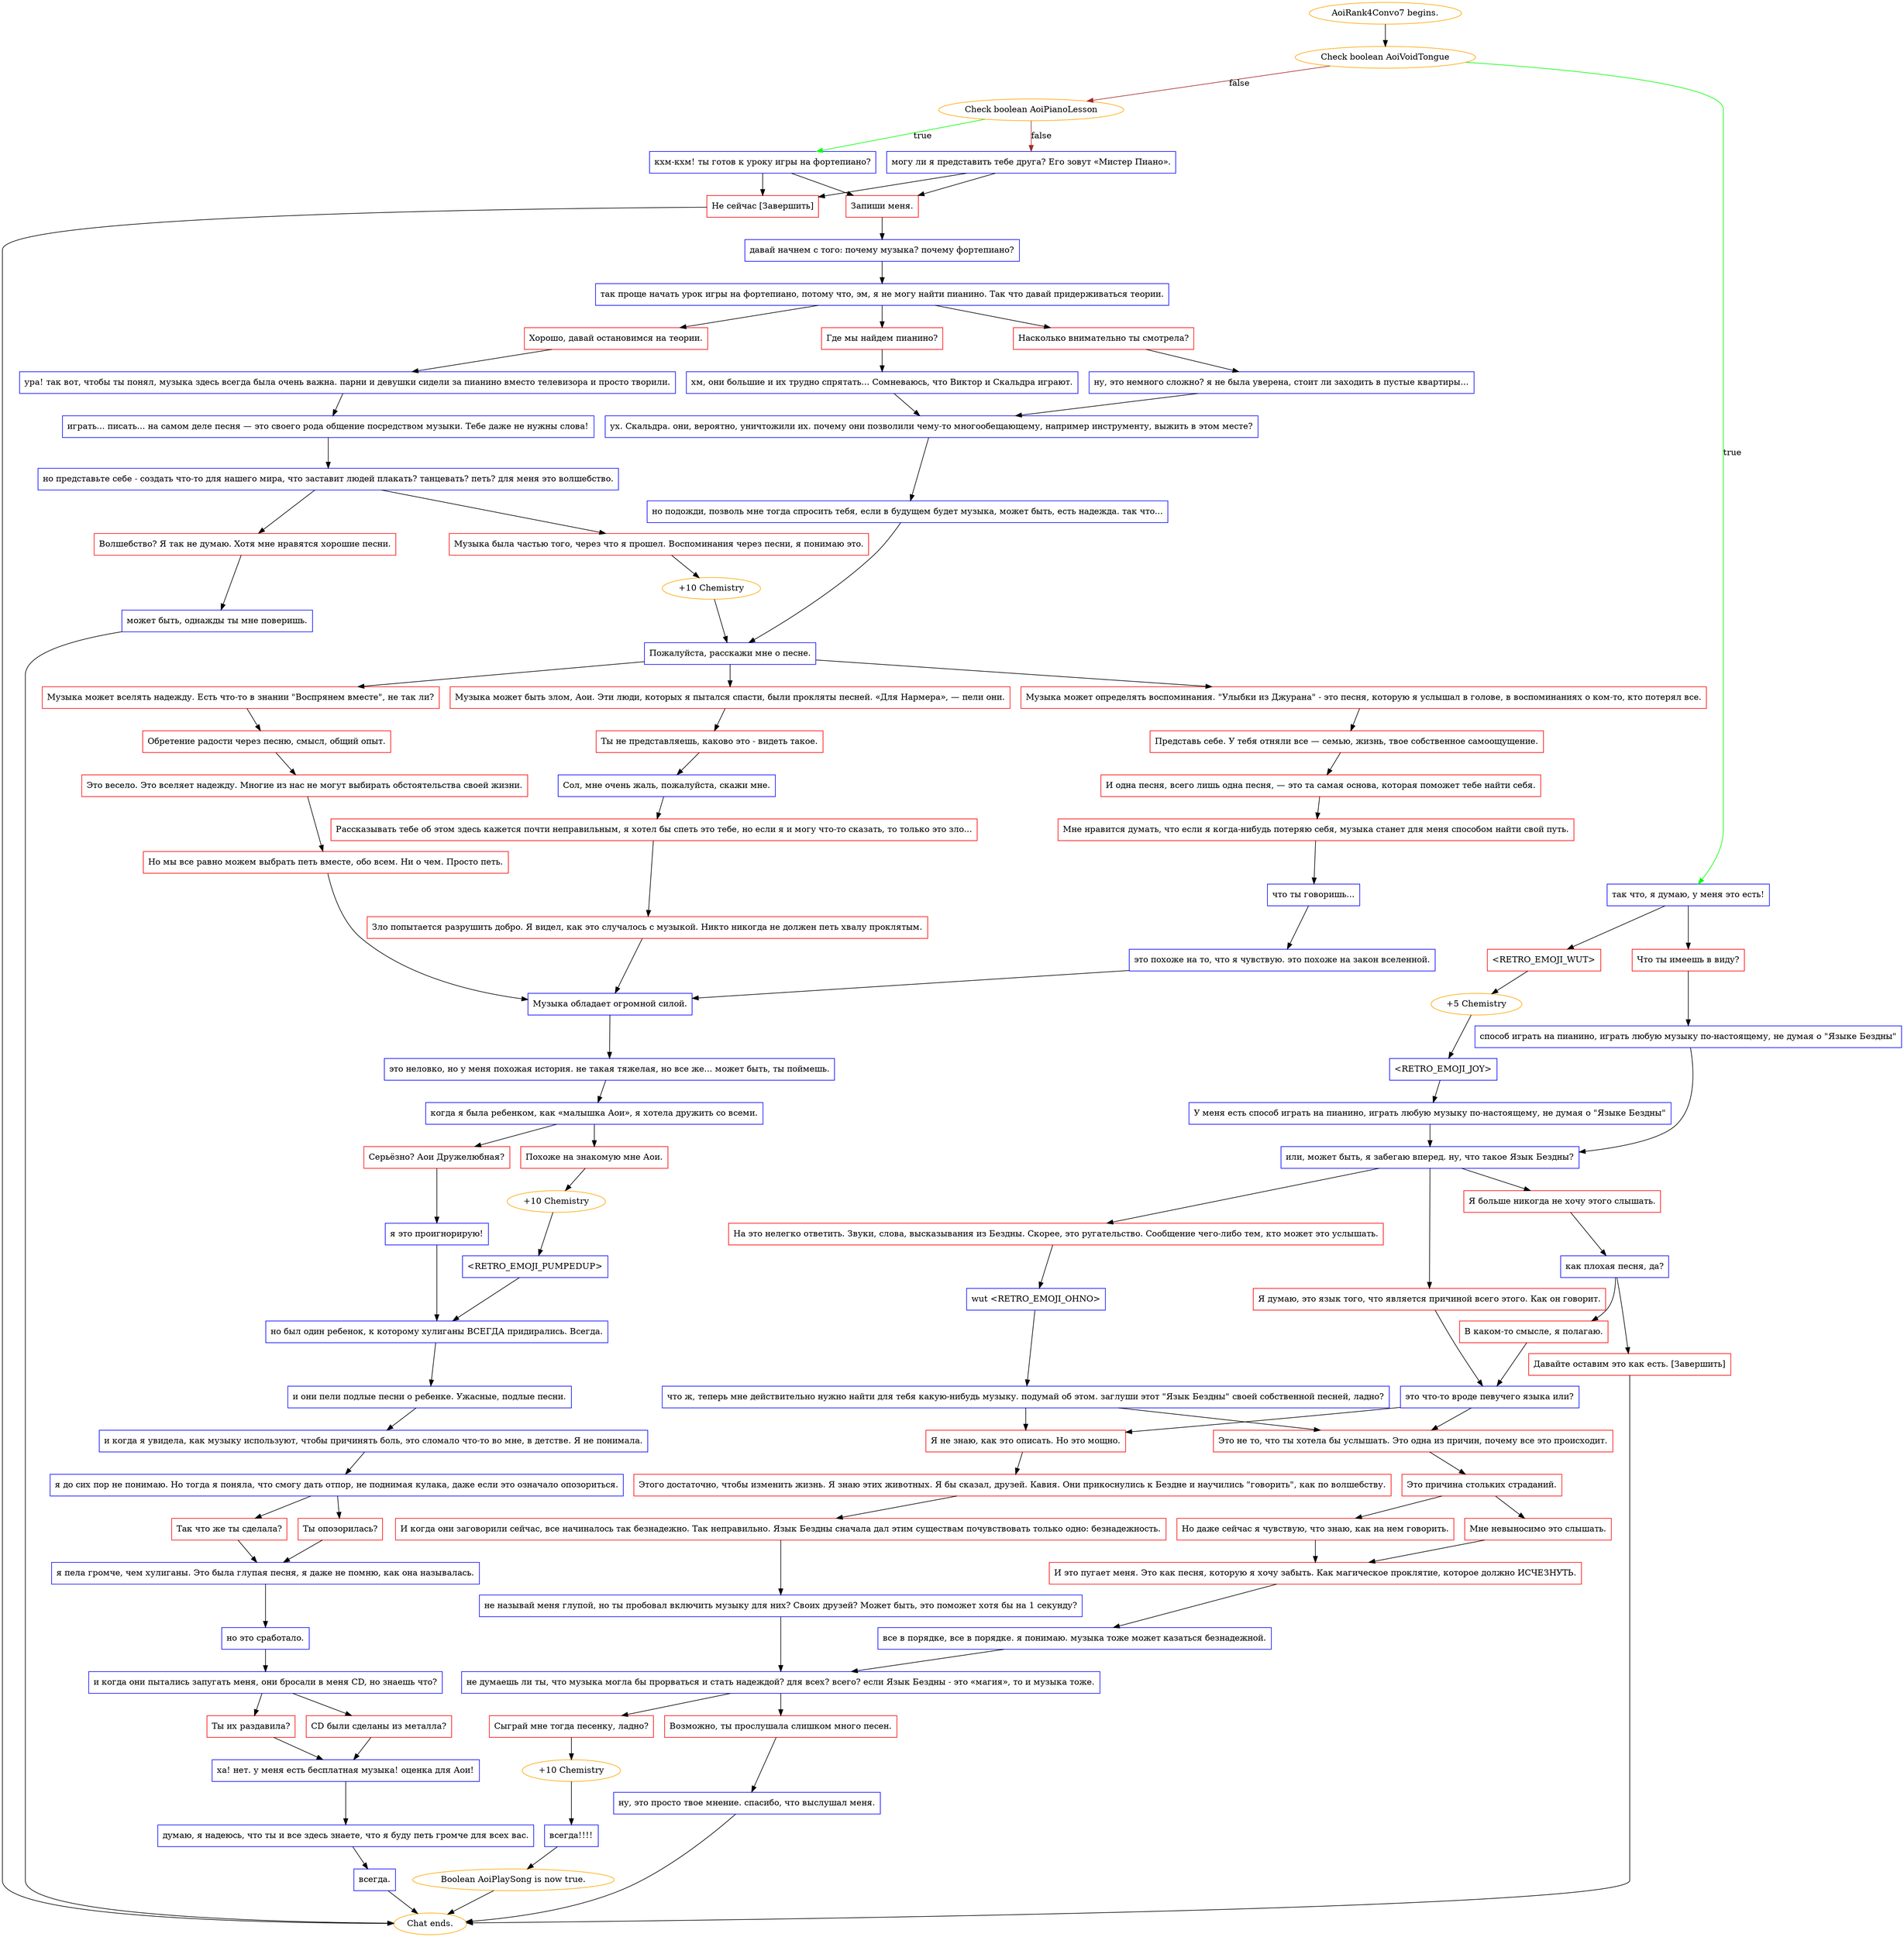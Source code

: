 digraph {
	"AoiRank4Convo7 begins." [color=orange];
		"AoiRank4Convo7 begins." -> j2536274314;
	j2536274314 [label="Check boolean AoiVoidTongue",color=orange];
		j2536274314 -> j2252615125 [label=true,color=green];
		j2536274314 -> j3819763007 [label=false,color=brown];
	j2252615125 [label="так что, я думаю, у меня это есть!",shape=box,color=blue];
		j2252615125 -> j583714037;
		j2252615125 -> j3686503171;
	j3819763007 [label="Check boolean AoiPianoLesson",color=orange];
		j3819763007 -> j287913771 [label=true,color=green];
		j3819763007 -> j2146812001 [label=false,color=brown];
	j583714037 [label="<RETRO_EMOJI_WUT>",shape=box,color=red];
		j583714037 -> j4010172319;
	j3686503171 [label="Что ты имеешь в виду?",shape=box,color=red];
		j3686503171 -> j1037964643;
	j287913771 [label="кхм-кхм! ты готов к уроку игры на фортепиано?",shape=box,color=blue];
		j287913771 -> j2362975849;
		j287913771 -> j3159944234;
	j2146812001 [label="могу ли я представить тебе друга? Его зовут «Мистер Пиано».",shape=box,color=blue];
		j2146812001 -> j2362975849;
		j2146812001 -> j3159944234;
	j4010172319 [label="+5 Chemistry",color=orange];
		j4010172319 -> j1967396789;
	j1037964643 [label="способ играть на пианино, играть любую музыку по-настоящему, не думая о \"Языке Бездны\"",shape=box,color=blue];
		j1037964643 -> j1778511225;
	j2362975849 [label="Запиши меня.",shape=box,color=red];
		j2362975849 -> j2796535007;
	j3159944234 [label="Не сейчас [Завершить]",shape=box,color=red];
		j3159944234 -> "Chat ends.";
	j1967396789 [label="<RETRO_EMOJI_JOY>",shape=box,color=blue];
		j1967396789 -> j521139731;
	j1778511225 [label="или, может быть, я забегаю вперед. ну, что такое Язык Бездны?",shape=box,color=blue];
		j1778511225 -> j494239597;
		j1778511225 -> j4145453621;
		j1778511225 -> j1727293013;
	j2796535007 [label="давай начнем с того: почему музыка? почему фортепиано?",shape=box,color=blue];
		j2796535007 -> j1245848832;
	"Chat ends." [color=orange];
	j521139731 [label="У меня есть способ играть на пианино, играть любую музыку по-настоящему, не думая о \"Языке Бездны\"",shape=box,color=blue];
		j521139731 -> j1778511225;
	j494239597 [label="На это нелегко ответить. Звуки, слова, высказывания из Бездны. Скорее, это ругательство. Сообщение чего-либо тем, кто может это услышать.",shape=box,color=red];
		j494239597 -> j151355613;
	j4145453621 [label="Я больше никогда не хочу этого слышать.",shape=box,color=red];
		j4145453621 -> j1816245011;
	j1727293013 [label="Я думаю, это язык того, что является причиной всего этого. Как он говорит.",shape=box,color=red];
		j1727293013 -> j1529380500;
	j1245848832 [label="так проще начать урок игры на фортепиано, потому что, эм, я не могу найти пианино. Так что давай придерживаться теории.",shape=box,color=blue];
		j1245848832 -> j206431891;
		j1245848832 -> j2313312555;
		j1245848832 -> j2907494364;
	j151355613 [label="wut <RETRO_EMOJI_OHNO>",shape=box,color=blue];
		j151355613 -> j3114945175;
	j1816245011 [label="как плохая песня, да?",shape=box,color=blue];
		j1816245011 -> j4072254246;
		j1816245011 -> j4100258665;
	j1529380500 [label="это что-то вроде певучего языка или?",shape=box,color=blue];
		j1529380500 -> j265913564;
		j1529380500 -> j165385613;
	j206431891 [label="Хорошо, давай остановимся на теории.",shape=box,color=red];
		j206431891 -> j1831917270;
	j2313312555 [label="Насколько внимательно ты смотрела?",shape=box,color=red];
		j2313312555 -> j2671841420;
	j2907494364 [label="Где мы найдем пианино?",shape=box,color=red];
		j2907494364 -> j2449335425;
	j3114945175 [label="что ж, теперь мне действительно нужно найти для тебя какую-нибудь музыку. подумай об этом. заглуши этот \"Язык Бездны\" своей собственной песней, ладно?",shape=box,color=blue];
		j3114945175 -> j265913564;
		j3114945175 -> j165385613;
	j4072254246 [label="Давайте оставим это как есть. [Завершить]",shape=box,color=red];
		j4072254246 -> "Chat ends.";
	j4100258665 [label="В каком-то смысле, я полагаю.",shape=box,color=red];
		j4100258665 -> j1529380500;
	j265913564 [label="Я не знаю, как это описать. Но это мощно.",shape=box,color=red];
		j265913564 -> j1436302857;
	j165385613 [label="Это не то, что ты хотела бы услышать. Это одна из причин, почему все это происходит.",shape=box,color=red];
		j165385613 -> j3525981582;
	j1831917270 [label="ура! так вот, чтобы ты понял, музыка здесь всегда была очень важна. парни и девушки сидели за пианино вместо телевизора и просто творили.",shape=box,color=blue];
		j1831917270 -> j3122065296;
	j2671841420 [label="ну, это немного сложно? я не была уверена, стоит ли заходить в пустые квартиры...",shape=box,color=blue];
		j2671841420 -> j2449245335;
	j2449335425 [label="хм, они большие и их трудно спрятать... Сомневаюсь, что Виктор и Скальдра играют.",shape=box,color=blue];
		j2449335425 -> j2449245335;
	j1436302857 [label="Этого достаточно, чтобы изменить жизнь. Я знаю этих животных. Я бы сказал, друзей. Кавия. Они прикоснулись к Бездне и научились \"говорить\", как по волшебству.",shape=box,color=red];
		j1436302857 -> j3997526973;
	j3525981582 [label="Это причина стольких страданий.",shape=box,color=red];
		j3525981582 -> j1597337780;
		j3525981582 -> j2293004232;
	j3122065296 [label="играть... писать... на самом деле песня — это своего рода общение посредством музыки. Тебе даже не нужны слова!",shape=box,color=blue];
		j3122065296 -> j3354052598;
	j2449245335 [label="ух. Скальдра. они, вероятно, уничтожили их. почему они позволили чему-то многообещающему, например инструменту, выжить в этом месте?",shape=box,color=blue];
		j2449245335 -> j2823353310;
	j3997526973 [label="И когда они заговорили сейчас, все начиналось так безнадежно. Так неправильно. Язык Бездны сначала дал этим существам почувствовать только одно: безнадежность.",shape=box,color=red];
		j3997526973 -> j170446862;
	j1597337780 [label="Мне невыносимо это слышать.",shape=box,color=red];
		j1597337780 -> j323305026;
	j2293004232 [label="Но даже сейчас я чувствую, что знаю, как на нем говорить.",shape=box,color=red];
		j2293004232 -> j323305026;
	j3354052598 [label="но представьте себе - создать что-то для нашего мира, что заставит людей плакать? танцевать? петь? для меня это волшебство.",shape=box,color=blue];
		j3354052598 -> j620936122;
		j3354052598 -> j2174680513;
	j2823353310 [label="но подожди, позволь мне тогда спросить тебя, если в будущем будет музыка, может быть, есть надежда. так что...",shape=box,color=blue];
		j2823353310 -> j1771184344;
	j170446862 [label="не называй меня глупой, но ты пробовал включить музыку для них? Своих друзей? Может быть, это поможет хотя бы на 1 секунду?",shape=box,color=blue];
		j170446862 -> j1882969356;
	j323305026 [label="И это пугает меня. Это как песня, которую я хочу забыть. Как магическое проклятие, которое должно ИСЧЕЗНУТЬ.",shape=box,color=red];
		j323305026 -> j3588701156;
	j620936122 [label="Волшебство? Я так не думаю. Хотя мне нравятся хорошие песни.",shape=box,color=red];
		j620936122 -> j1585255647;
	j2174680513 [label="Музыка была частью того, через что я прошел. Воспоминания через песни, я понимаю это.",shape=box,color=red];
		j2174680513 -> j3236892973;
	j1771184344 [label="Пожалуйста, расскажи мне о песне.",shape=box,color=blue];
		j1771184344 -> j2976195502;
		j1771184344 -> j3766608923;
		j1771184344 -> j4211414221;
	j1882969356 [label="не думаешь ли ты, что музыка могла бы прорваться и стать надеждой? для всех? всего? если Язык Бездны - это «магия», то и музыка тоже.",shape=box,color=blue];
		j1882969356 -> j756521274;
		j1882969356 -> j1068938762;
	j3588701156 [label="все в порядке, все в порядке. я понимаю. музыка тоже может казаться безнадежной.",shape=box,color=blue];
		j3588701156 -> j1882969356;
	j1585255647 [label="может быть, однажды ты мне поверишь.",shape=box,color=blue];
		j1585255647 -> "Chat ends.";
	j3236892973 [label="+10 Chemistry",color=orange];
		j3236892973 -> j1771184344;
	j2976195502 [label="Музыка может определять воспоминания. \"Улыбки из Джурана\" - это песня, которую я услышал в голове, в воспоминаниях о ком-то, кто потерял все.",shape=box,color=red];
		j2976195502 -> j2620222639;
	j3766608923 [label="Музыка может вселять надежду. Есть что-то в знании \"Воспрянем вместе\", не так ли?",shape=box,color=red];
		j3766608923 -> j3793862877;
	j4211414221 [label="Музыка может быть злом, Аои. Эти люди, которых я пытался спасти, были прокляты песней. «Для Нармера», — пели они.",shape=box,color=red];
		j4211414221 -> j561237527;
	j756521274 [label="Сыграй мне тогда песенку, ладно?",shape=box,color=red];
		j756521274 -> j306672128;
	j1068938762 [label="Возможно, ты прослушала слишком много песен.",shape=box,color=red];
		j1068938762 -> j4252465244;
	j2620222639 [label="Представь себе. У тебя отняли все — семью, жизнь, твое собственное самоощущение.",shape=box,color=red];
		j2620222639 -> j1886320337;
	j3793862877 [label="Обретение радости через песню, смысл, общий опыт.",shape=box,color=red];
		j3793862877 -> j4097348707;
	j561237527 [label="Ты не представляешь, каково это - видеть такое.",shape=box,color=red];
		j561237527 -> j258405411;
	j306672128 [label="+10 Chemistry",color=orange];
		j306672128 -> j2632399794;
	j4252465244 [label="ну, это просто твое мнение. спасибо, что выслушал меня.",shape=box,color=blue];
		j4252465244 -> "Chat ends.";
	j1886320337 [label="И одна песня, всего лишь одна песня, — это та самая основа, которая поможет тебе найти себя.",shape=box,color=red];
		j1886320337 -> j2091353665;
	j4097348707 [label="Это весело. Это вселяет надежду. Многие из нас не могут выбирать обстоятельства своей жизни.",shape=box,color=red];
		j4097348707 -> j3516073848;
	j258405411 [label="Сол, мне очень жаль, пожалуйста, скажи мне.",shape=box,color=blue];
		j258405411 -> j1079479779;
	j2632399794 [label="всегда!!!!",shape=box,color=blue];
		j2632399794 -> j4141513296;
	j2091353665 [label="Мне нравится думать, что если я когда-нибудь потеряю себя, музыка станет для меня способом найти свой путь.",shape=box,color=red];
		j2091353665 -> j3460280655;
	j3516073848 [label="Но мы все равно можем выбрать петь вместе, обо всем. Ни о чем. Просто петь.",shape=box,color=red];
		j3516073848 -> j4276869382;
	j1079479779 [label="Рассказывать тебе об этом здесь кажется почти неправильным, я хотел бы спеть это тебе, но если я и могу что-то сказать, то только это зло...",shape=box,color=red];
		j1079479779 -> j4187290634;
	j4141513296 [label="Boolean AoiPlaySong is now true.",color=orange];
		j4141513296 -> "Chat ends.";
	j3460280655 [label="что ты говоришь...",shape=box,color=blue];
		j3460280655 -> j3094783180;
	j4276869382 [label="Музыка обладает огромной силой.",shape=box,color=blue];
		j4276869382 -> j1456438528;
	j4187290634 [label="Зло попытается разрушить добро. Я видел, как это случалось с музыкой. Никто никогда не должен петь хвалу проклятым.",shape=box,color=red];
		j4187290634 -> j4276869382;
	j3094783180 [label="это похоже на то, что я чувствую. это похоже на закон вселенной.",shape=box,color=blue];
		j3094783180 -> j4276869382;
	j1456438528 [label="это неловко, но у меня похожая история. не такая тяжелая, но все же... может быть, ты поймешь.",shape=box,color=blue];
		j1456438528 -> j3599372843;
	j3599372843 [label="когда я была ребенком, как «малышка Аои», я хотела дружить со всеми.",shape=box,color=blue];
		j3599372843 -> j732498135;
		j3599372843 -> j1880982648;
	j732498135 [label="Похоже на знакомую мне Аои.",shape=box,color=red];
		j732498135 -> j3902331770;
	j1880982648 [label="Серьёзно? Аои Дружелюбная?",shape=box,color=red];
		j1880982648 -> j3998299179;
	j3902331770 [label="+10 Chemistry",color=orange];
		j3902331770 -> j2273702124;
	j3998299179 [label="я это проигнорирую!",shape=box,color=blue];
		j3998299179 -> j2085857187;
	j2273702124 [label="<RETRO_EMOJI_PUMPEDUP>",shape=box,color=blue];
		j2273702124 -> j2085857187;
	j2085857187 [label="но был один ребенок, к которому хулиганы ВСЕГДА придирались. Всегда.",shape=box,color=blue];
		j2085857187 -> j4035919252;
	j4035919252 [label="и они пели подлые песни о ребенке. Ужасные, подлые песни.",shape=box,color=blue];
		j4035919252 -> j132743526;
	j132743526 [label="и когда я увидела, как музыку используют, чтобы причинять боль, это сломало что-то во мне, в детстве. Я не понимала.",shape=box,color=blue];
		j132743526 -> j2829358515;
	j2829358515 [label="я до сих пор не понимаю. Но тогда я поняла, что смогу дать отпор, не поднимая кулака, даже если это означало опозориться.",shape=box,color=blue];
		j2829358515 -> j1396630274;
		j2829358515 -> j3446652954;
	j1396630274 [label="Так что же ты сделала?",shape=box,color=red];
		j1396630274 -> j2409946251;
	j3446652954 [label="Ты опозорилась?",shape=box,color=red];
		j3446652954 -> j2409946251;
	j2409946251 [label="я пела громче, чем хулиганы. Это была глупая песня, я даже не помню, как она называлась.",shape=box,color=blue];
		j2409946251 -> j3701530837;
	j3701530837 [label="но это сработало.",shape=box,color=blue];
		j3701530837 -> j250632733;
	j250632733 [label="и когда они пытались запугать меня, они бросали в меня CD, но знаешь что?",shape=box,color=blue];
		j250632733 -> j503377140;
		j250632733 -> j649106940;
	j503377140 [label="CD были сделаны из металла?",shape=box,color=red];
		j503377140 -> j379803002;
	j649106940 [label="Ты их раздавила?",shape=box,color=red];
		j649106940 -> j379803002;
	j379803002 [label="ха! нет. у меня есть бесплатная музыка! оценка для Аои!",shape=box,color=blue];
		j379803002 -> j815473108;
	j815473108 [label="думаю, я надеюсь, что ты и все здесь знаете, что я буду петь громче для всех вас.",shape=box,color=blue];
		j815473108 -> j1347234792;
	j1347234792 [label="всегда.",shape=box,color=blue];
		j1347234792 -> "Chat ends.";
}